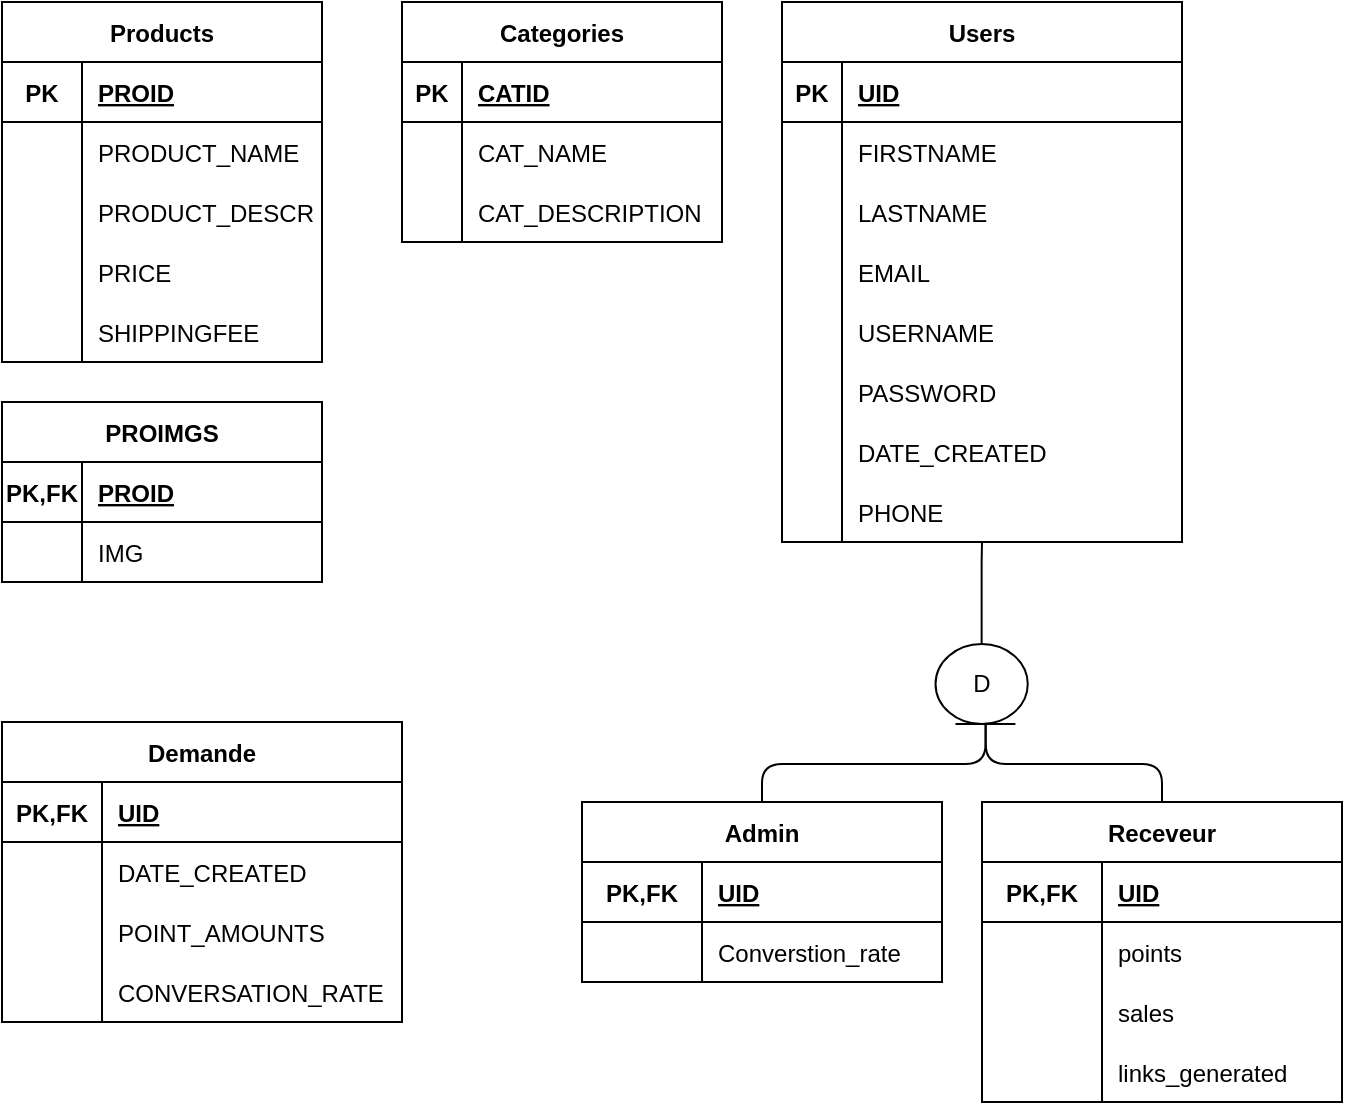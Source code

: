 <mxfile>
    <diagram id="R2lEEEUBdFMjLlhIrx00" name="Page-1">
        <mxGraphModel dx="617" dy="467" grid="1" gridSize="10" guides="0" tooltips="1" connect="0" arrows="0" fold="1" page="1" pageScale="1" pageWidth="850" pageHeight="1100" math="0" shadow="0" extFonts="Permanent Marker^https://fonts.googleapis.com/css?family=Permanent+Marker">
            <root>
                <mxCell id="0"/>
                <mxCell id="1" parent="0"/>
                <mxCell id="Aqr8JIYD2eAjcpvAQKbj-1" value="Users" style="shape=table;startSize=30;container=1;collapsible=1;childLayout=tableLayout;fixedRows=1;rowLines=0;fontStyle=1;align=center;resizeLast=1;" parent="1" vertex="1">
                    <mxGeometry x="470" y="40" width="200" height="270" as="geometry"/>
                </mxCell>
                <mxCell id="Aqr8JIYD2eAjcpvAQKbj-2" value="" style="shape=partialRectangle;collapsible=0;dropTarget=0;pointerEvents=0;fillColor=none;points=[[0,0.5],[1,0.5]];portConstraint=eastwest;top=0;left=0;right=0;bottom=1;" parent="Aqr8JIYD2eAjcpvAQKbj-1" vertex="1">
                    <mxGeometry y="30" width="200" height="30" as="geometry"/>
                </mxCell>
                <mxCell id="Aqr8JIYD2eAjcpvAQKbj-3" value="PK" style="shape=partialRectangle;overflow=hidden;connectable=0;fillColor=none;top=0;left=0;bottom=0;right=0;fontStyle=1;" parent="Aqr8JIYD2eAjcpvAQKbj-2" vertex="1">
                    <mxGeometry width="30" height="30" as="geometry">
                        <mxRectangle width="30" height="30" as="alternateBounds"/>
                    </mxGeometry>
                </mxCell>
                <mxCell id="Aqr8JIYD2eAjcpvAQKbj-4" value="UID" style="shape=partialRectangle;overflow=hidden;connectable=0;fillColor=none;top=0;left=0;bottom=0;right=0;align=left;spacingLeft=6;fontStyle=5;" parent="Aqr8JIYD2eAjcpvAQKbj-2" vertex="1">
                    <mxGeometry x="30" width="170" height="30" as="geometry">
                        <mxRectangle width="170" height="30" as="alternateBounds"/>
                    </mxGeometry>
                </mxCell>
                <mxCell id="Aqr8JIYD2eAjcpvAQKbj-8" value="" style="shape=partialRectangle;collapsible=0;dropTarget=0;pointerEvents=0;fillColor=none;points=[[0,0.5],[1,0.5]];portConstraint=eastwest;top=0;left=0;right=0;bottom=0;" parent="Aqr8JIYD2eAjcpvAQKbj-1" vertex="1">
                    <mxGeometry y="60" width="200" height="30" as="geometry"/>
                </mxCell>
                <mxCell id="Aqr8JIYD2eAjcpvAQKbj-9" value="" style="shape=partialRectangle;overflow=hidden;connectable=0;fillColor=none;top=0;left=0;bottom=0;right=0;" parent="Aqr8JIYD2eAjcpvAQKbj-8" vertex="1">
                    <mxGeometry width="30" height="30" as="geometry">
                        <mxRectangle width="30" height="30" as="alternateBounds"/>
                    </mxGeometry>
                </mxCell>
                <mxCell id="Aqr8JIYD2eAjcpvAQKbj-10" value="FIRSTNAME" style="shape=partialRectangle;overflow=hidden;connectable=0;fillColor=none;top=0;left=0;bottom=0;right=0;align=left;spacingLeft=6;" parent="Aqr8JIYD2eAjcpvAQKbj-8" vertex="1">
                    <mxGeometry x="30" width="170" height="30" as="geometry">
                        <mxRectangle width="170" height="30" as="alternateBounds"/>
                    </mxGeometry>
                </mxCell>
                <mxCell id="Aqr8JIYD2eAjcpvAQKbj-24" value="" style="shape=partialRectangle;collapsible=0;dropTarget=0;pointerEvents=0;fillColor=none;top=0;left=0;bottom=0;right=0;points=[[0,0.5],[1,0.5]];portConstraint=eastwest;" parent="Aqr8JIYD2eAjcpvAQKbj-1" vertex="1">
                    <mxGeometry y="90" width="200" height="30" as="geometry"/>
                </mxCell>
                <mxCell id="Aqr8JIYD2eAjcpvAQKbj-25" value="" style="shape=partialRectangle;connectable=0;fillColor=none;top=0;left=0;bottom=0;right=0;editable=1;overflow=hidden;" parent="Aqr8JIYD2eAjcpvAQKbj-24" vertex="1">
                    <mxGeometry width="30" height="30" as="geometry">
                        <mxRectangle width="30" height="30" as="alternateBounds"/>
                    </mxGeometry>
                </mxCell>
                <mxCell id="Aqr8JIYD2eAjcpvAQKbj-26" value="LASTNAME" style="shape=partialRectangle;connectable=0;fillColor=none;top=0;left=0;bottom=0;right=0;align=left;spacingLeft=6;overflow=hidden;" parent="Aqr8JIYD2eAjcpvAQKbj-24" vertex="1">
                    <mxGeometry x="30" width="170" height="30" as="geometry">
                        <mxRectangle width="170" height="30" as="alternateBounds"/>
                    </mxGeometry>
                </mxCell>
                <mxCell id="Aqr8JIYD2eAjcpvAQKbj-28" value="" style="shape=partialRectangle;collapsible=0;dropTarget=0;pointerEvents=0;fillColor=none;top=0;left=0;bottom=0;right=0;points=[[0,0.5],[1,0.5]];portConstraint=eastwest;" parent="Aqr8JIYD2eAjcpvAQKbj-1" vertex="1">
                    <mxGeometry y="120" width="200" height="30" as="geometry"/>
                </mxCell>
                <mxCell id="Aqr8JIYD2eAjcpvAQKbj-29" value="" style="shape=partialRectangle;connectable=0;fillColor=none;top=0;left=0;bottom=0;right=0;editable=1;overflow=hidden;" parent="Aqr8JIYD2eAjcpvAQKbj-28" vertex="1">
                    <mxGeometry width="30" height="30" as="geometry">
                        <mxRectangle width="30" height="30" as="alternateBounds"/>
                    </mxGeometry>
                </mxCell>
                <mxCell id="Aqr8JIYD2eAjcpvAQKbj-30" value="EMAIL" style="shape=partialRectangle;connectable=0;fillColor=none;top=0;left=0;bottom=0;right=0;align=left;spacingLeft=6;overflow=hidden;" parent="Aqr8JIYD2eAjcpvAQKbj-28" vertex="1">
                    <mxGeometry x="30" width="170" height="30" as="geometry">
                        <mxRectangle width="170" height="30" as="alternateBounds"/>
                    </mxGeometry>
                </mxCell>
                <mxCell id="Aqr8JIYD2eAjcpvAQKbj-55" value="" style="shape=partialRectangle;collapsible=0;dropTarget=0;pointerEvents=0;fillColor=none;top=0;left=0;bottom=0;right=0;points=[[0,0.5],[1,0.5]];portConstraint=eastwest;" parent="Aqr8JIYD2eAjcpvAQKbj-1" vertex="1">
                    <mxGeometry y="150" width="200" height="30" as="geometry"/>
                </mxCell>
                <mxCell id="Aqr8JIYD2eAjcpvAQKbj-56" value="" style="shape=partialRectangle;connectable=0;fillColor=none;top=0;left=0;bottom=0;right=0;editable=1;overflow=hidden;" parent="Aqr8JIYD2eAjcpvAQKbj-55" vertex="1">
                    <mxGeometry width="30" height="30" as="geometry">
                        <mxRectangle width="30" height="30" as="alternateBounds"/>
                    </mxGeometry>
                </mxCell>
                <mxCell id="Aqr8JIYD2eAjcpvAQKbj-57" value="USERNAME" style="shape=partialRectangle;connectable=0;fillColor=none;top=0;left=0;bottom=0;right=0;align=left;spacingLeft=6;overflow=hidden;" parent="Aqr8JIYD2eAjcpvAQKbj-55" vertex="1">
                    <mxGeometry x="30" width="170" height="30" as="geometry">
                        <mxRectangle width="170" height="30" as="alternateBounds"/>
                    </mxGeometry>
                </mxCell>
                <mxCell id="Aqr8JIYD2eAjcpvAQKbj-73" value="" style="shape=partialRectangle;collapsible=0;dropTarget=0;pointerEvents=0;fillColor=none;top=0;left=0;bottom=0;right=0;points=[[0,0.5],[1,0.5]];portConstraint=eastwest;" parent="Aqr8JIYD2eAjcpvAQKbj-1" vertex="1">
                    <mxGeometry y="180" width="200" height="30" as="geometry"/>
                </mxCell>
                <mxCell id="Aqr8JIYD2eAjcpvAQKbj-74" value="" style="shape=partialRectangle;connectable=0;fillColor=none;top=0;left=0;bottom=0;right=0;editable=1;overflow=hidden;" parent="Aqr8JIYD2eAjcpvAQKbj-73" vertex="1">
                    <mxGeometry width="30" height="30" as="geometry">
                        <mxRectangle width="30" height="30" as="alternateBounds"/>
                    </mxGeometry>
                </mxCell>
                <mxCell id="Aqr8JIYD2eAjcpvAQKbj-75" value="PASSWORD" style="shape=partialRectangle;connectable=0;fillColor=none;top=0;left=0;bottom=0;right=0;align=left;spacingLeft=6;overflow=hidden;" parent="Aqr8JIYD2eAjcpvAQKbj-73" vertex="1">
                    <mxGeometry x="30" width="170" height="30" as="geometry">
                        <mxRectangle width="170" height="30" as="alternateBounds"/>
                    </mxGeometry>
                </mxCell>
                <mxCell id="5" value="" style="shape=partialRectangle;collapsible=0;dropTarget=0;pointerEvents=0;fillColor=none;top=0;left=0;bottom=0;right=0;points=[[0,0.5],[1,0.5]];portConstraint=eastwest;" parent="Aqr8JIYD2eAjcpvAQKbj-1" vertex="1">
                    <mxGeometry y="210" width="200" height="30" as="geometry"/>
                </mxCell>
                <mxCell id="6" value="" style="shape=partialRectangle;connectable=0;fillColor=none;top=0;left=0;bottom=0;right=0;editable=1;overflow=hidden;" parent="5" vertex="1">
                    <mxGeometry width="30" height="30" as="geometry">
                        <mxRectangle width="30" height="30" as="alternateBounds"/>
                    </mxGeometry>
                </mxCell>
                <mxCell id="7" value="DATE_CREATED" style="shape=partialRectangle;connectable=0;fillColor=none;top=0;left=0;bottom=0;right=0;align=left;spacingLeft=6;overflow=hidden;" parent="5" vertex="1">
                    <mxGeometry x="30" width="170" height="30" as="geometry">
                        <mxRectangle width="170" height="30" as="alternateBounds"/>
                    </mxGeometry>
                </mxCell>
                <mxCell id="30" value="" style="shape=partialRectangle;collapsible=0;dropTarget=0;pointerEvents=0;fillColor=none;top=0;left=0;bottom=0;right=0;points=[[0,0.5],[1,0.5]];portConstraint=eastwest;" parent="Aqr8JIYD2eAjcpvAQKbj-1" vertex="1">
                    <mxGeometry y="240" width="200" height="30" as="geometry"/>
                </mxCell>
                <mxCell id="31" value="" style="shape=partialRectangle;connectable=0;fillColor=none;top=0;left=0;bottom=0;right=0;editable=1;overflow=hidden;" parent="30" vertex="1">
                    <mxGeometry width="30" height="30" as="geometry">
                        <mxRectangle width="30" height="30" as="alternateBounds"/>
                    </mxGeometry>
                </mxCell>
                <mxCell id="32" value="PHONE" style="shape=partialRectangle;connectable=0;fillColor=none;top=0;left=0;bottom=0;right=0;align=left;spacingLeft=6;overflow=hidden;" parent="30" vertex="1">
                    <mxGeometry x="30" width="170" height="30" as="geometry">
                        <mxRectangle width="170" height="30" as="alternateBounds"/>
                    </mxGeometry>
                </mxCell>
                <mxCell id="Aqr8JIYD2eAjcpvAQKbj-993" style="edgeStyle=elbowEdgeStyle;rounded=0;orthogonalLoop=1;jettySize=auto;html=1;exitX=0.5;exitY=0;exitDx=0;exitDy=0;startArrow=none;startFill=0;endArrow=none;endFill=0;elbow=vertical;entryX=0.5;entryY=1;entryDx=0;entryDy=0;" parent="1" source="Aqr8JIYD2eAjcpvAQKbj-994" target="Aqr8JIYD2eAjcpvAQKbj-1" edge="1">
                    <mxGeometry relative="1" as="geometry">
                        <mxPoint x="804.09" y="430" as="targetPoint"/>
                        <Array as="points">
                            <mxPoint x="569" y="320"/>
                        </Array>
                    </mxGeometry>
                </mxCell>
                <mxCell id="Aqr8JIYD2eAjcpvAQKbj-994" value="D" style="ellipse;whiteSpace=wrap;html=1;" parent="1" vertex="1">
                    <mxGeometry x="546.77" y="361" width="46.1" height="40" as="geometry"/>
                </mxCell>
                <mxCell id="Aqr8JIYD2eAjcpvAQKbj-1015" value="Admin" style="shape=table;startSize=30;container=1;collapsible=1;childLayout=tableLayout;fixedRows=1;rowLines=0;fontStyle=1;align=center;resizeLast=1;" parent="1" vertex="1">
                    <mxGeometry x="370" y="440" width="180" height="90" as="geometry"/>
                </mxCell>
                <mxCell id="Aqr8JIYD2eAjcpvAQKbj-1019" value="" style="shape=partialRectangle;collapsible=0;dropTarget=0;pointerEvents=0;fillColor=none;top=0;left=0;bottom=1;right=0;points=[[0,0.5],[1,0.5]];portConstraint=eastwest;" parent="Aqr8JIYD2eAjcpvAQKbj-1015" vertex="1">
                    <mxGeometry y="30" width="180" height="30" as="geometry"/>
                </mxCell>
                <mxCell id="Aqr8JIYD2eAjcpvAQKbj-1020" value="PK,FK" style="shape=partialRectangle;connectable=0;fillColor=none;top=0;left=0;bottom=0;right=0;fontStyle=1;overflow=hidden;" parent="Aqr8JIYD2eAjcpvAQKbj-1019" vertex="1">
                    <mxGeometry width="60" height="30" as="geometry">
                        <mxRectangle width="60" height="30" as="alternateBounds"/>
                    </mxGeometry>
                </mxCell>
                <mxCell id="Aqr8JIYD2eAjcpvAQKbj-1021" value="UID" style="shape=partialRectangle;connectable=0;fillColor=none;top=0;left=0;bottom=0;right=0;align=left;spacingLeft=6;fontStyle=5;overflow=hidden;" parent="Aqr8JIYD2eAjcpvAQKbj-1019" vertex="1">
                    <mxGeometry x="60" width="120" height="30" as="geometry">
                        <mxRectangle width="120" height="30" as="alternateBounds"/>
                    </mxGeometry>
                </mxCell>
                <mxCell id="33" value="" style="shape=partialRectangle;collapsible=0;dropTarget=0;pointerEvents=0;fillColor=none;top=0;left=0;bottom=0;right=0;points=[[0,0.5],[1,0.5]];portConstraint=eastwest;" parent="Aqr8JIYD2eAjcpvAQKbj-1015" vertex="1">
                    <mxGeometry y="60" width="180" height="30" as="geometry"/>
                </mxCell>
                <mxCell id="34" value="" style="shape=partialRectangle;connectable=0;fillColor=none;top=0;left=0;bottom=0;right=0;editable=1;overflow=hidden;" parent="33" vertex="1">
                    <mxGeometry width="60" height="30" as="geometry">
                        <mxRectangle width="60" height="30" as="alternateBounds"/>
                    </mxGeometry>
                </mxCell>
                <mxCell id="35" value="Converstion_rate" style="shape=partialRectangle;connectable=0;fillColor=none;top=0;left=0;bottom=0;right=0;align=left;spacingLeft=6;overflow=hidden;" parent="33" vertex="1">
                    <mxGeometry x="60" width="120" height="30" as="geometry">
                        <mxRectangle width="120" height="30" as="alternateBounds"/>
                    </mxGeometry>
                </mxCell>
                <mxCell id="Aqr8JIYD2eAjcpvAQKbj-1028" value="Receveur" style="shape=table;startSize=30;container=1;collapsible=1;childLayout=tableLayout;fixedRows=1;rowLines=0;fontStyle=1;align=center;resizeLast=1;" parent="1" vertex="1">
                    <mxGeometry x="570" y="440" width="180" height="150" as="geometry"/>
                </mxCell>
                <mxCell id="Aqr8JIYD2eAjcpvAQKbj-1029" value="" style="shape=partialRectangle;collapsible=0;dropTarget=0;pointerEvents=0;fillColor=none;top=0;left=0;bottom=1;right=0;points=[[0,0.5],[1,0.5]];portConstraint=eastwest;" parent="Aqr8JIYD2eAjcpvAQKbj-1028" vertex="1">
                    <mxGeometry y="30" width="180" height="30" as="geometry"/>
                </mxCell>
                <mxCell id="Aqr8JIYD2eAjcpvAQKbj-1030" value="PK,FK" style="shape=partialRectangle;connectable=0;fillColor=none;top=0;left=0;bottom=0;right=0;fontStyle=1;overflow=hidden;" parent="Aqr8JIYD2eAjcpvAQKbj-1029" vertex="1">
                    <mxGeometry width="60" height="30" as="geometry">
                        <mxRectangle width="60" height="30" as="alternateBounds"/>
                    </mxGeometry>
                </mxCell>
                <mxCell id="Aqr8JIYD2eAjcpvAQKbj-1031" value="UID" style="shape=partialRectangle;connectable=0;fillColor=none;top=0;left=0;bottom=0;right=0;align=left;spacingLeft=6;fontStyle=5;overflow=hidden;" parent="Aqr8JIYD2eAjcpvAQKbj-1029" vertex="1">
                    <mxGeometry x="60" width="120" height="30" as="geometry">
                        <mxRectangle width="120" height="30" as="alternateBounds"/>
                    </mxGeometry>
                </mxCell>
                <mxCell id="Aqr8JIYD2eAjcpvAQKbj-1032" value="" style="shape=partialRectangle;collapsible=0;dropTarget=0;pointerEvents=0;fillColor=none;top=0;left=0;bottom=0;right=0;points=[[0,0.5],[1,0.5]];portConstraint=eastwest;" parent="Aqr8JIYD2eAjcpvAQKbj-1028" vertex="1">
                    <mxGeometry y="60" width="180" height="30" as="geometry"/>
                </mxCell>
                <mxCell id="Aqr8JIYD2eAjcpvAQKbj-1033" value="" style="shape=partialRectangle;connectable=0;fillColor=none;top=0;left=0;bottom=0;right=0;editable=1;overflow=hidden;" parent="Aqr8JIYD2eAjcpvAQKbj-1032" vertex="1">
                    <mxGeometry width="60" height="30" as="geometry">
                        <mxRectangle width="60" height="30" as="alternateBounds"/>
                    </mxGeometry>
                </mxCell>
                <mxCell id="Aqr8JIYD2eAjcpvAQKbj-1034" value="points" style="shape=partialRectangle;connectable=0;fillColor=none;top=0;left=0;bottom=0;right=0;align=left;spacingLeft=6;overflow=hidden;" parent="Aqr8JIYD2eAjcpvAQKbj-1032" vertex="1">
                    <mxGeometry x="60" width="120" height="30" as="geometry">
                        <mxRectangle width="120" height="30" as="alternateBounds"/>
                    </mxGeometry>
                </mxCell>
                <mxCell id="Aqr8JIYD2eAjcpvAQKbj-1035" value="" style="shape=partialRectangle;collapsible=0;dropTarget=0;pointerEvents=0;fillColor=none;top=0;left=0;bottom=0;right=0;points=[[0,0.5],[1,0.5]];portConstraint=eastwest;" parent="Aqr8JIYD2eAjcpvAQKbj-1028" vertex="1">
                    <mxGeometry y="90" width="180" height="30" as="geometry"/>
                </mxCell>
                <mxCell id="Aqr8JIYD2eAjcpvAQKbj-1036" value="" style="shape=partialRectangle;connectable=0;fillColor=none;top=0;left=0;bottom=0;right=0;editable=1;overflow=hidden;" parent="Aqr8JIYD2eAjcpvAQKbj-1035" vertex="1">
                    <mxGeometry width="60" height="30" as="geometry">
                        <mxRectangle width="60" height="30" as="alternateBounds"/>
                    </mxGeometry>
                </mxCell>
                <mxCell id="Aqr8JIYD2eAjcpvAQKbj-1037" value="sales" style="shape=partialRectangle;connectable=0;fillColor=none;top=0;left=0;bottom=0;right=0;align=left;spacingLeft=6;overflow=hidden;" parent="Aqr8JIYD2eAjcpvAQKbj-1035" vertex="1">
                    <mxGeometry x="60" width="120" height="30" as="geometry">
                        <mxRectangle width="120" height="30" as="alternateBounds"/>
                    </mxGeometry>
                </mxCell>
                <mxCell id="spm9dKtl8JhdeRcl9daC-2" value="" style="shape=partialRectangle;collapsible=0;dropTarget=0;pointerEvents=0;fillColor=none;top=0;left=0;bottom=0;right=0;points=[[0,0.5],[1,0.5]];portConstraint=eastwest;" parent="Aqr8JIYD2eAjcpvAQKbj-1028" vertex="1">
                    <mxGeometry y="120" width="180" height="30" as="geometry"/>
                </mxCell>
                <mxCell id="spm9dKtl8JhdeRcl9daC-3" value="" style="shape=partialRectangle;connectable=0;fillColor=none;top=0;left=0;bottom=0;right=0;editable=1;overflow=hidden;" parent="spm9dKtl8JhdeRcl9daC-2" vertex="1">
                    <mxGeometry width="60" height="30" as="geometry">
                        <mxRectangle width="60" height="30" as="alternateBounds"/>
                    </mxGeometry>
                </mxCell>
                <mxCell id="spm9dKtl8JhdeRcl9daC-4" value="links_generated" style="shape=partialRectangle;connectable=0;fillColor=none;top=0;left=0;bottom=0;right=0;align=left;spacingLeft=6;overflow=hidden;" parent="spm9dKtl8JhdeRcl9daC-2" vertex="1">
                    <mxGeometry x="60" width="120" height="30" as="geometry">
                        <mxRectangle width="120" height="30" as="alternateBounds"/>
                    </mxGeometry>
                </mxCell>
                <mxCell id="spm9dKtl8JhdeRcl9daC-1" value="" style="group;" parent="1" vertex="1" connectable="0">
                    <mxGeometry x="512.73" y="401" width="130" height="54" as="geometry"/>
                </mxCell>
                <mxCell id="Aqr8JIYD2eAjcpvAQKbj-989" value="" style="endArrow=none;html=1;" parent="spm9dKtl8JhdeRcl9daC-1" edge="1">
                    <mxGeometry x="44" y="-30" width="50" height="50" as="geometry">
                        <mxPoint x="44" as="sourcePoint"/>
                        <mxPoint x="74" as="targetPoint"/>
                    </mxGeometry>
                </mxCell>
                <mxCell id="Aqr8JIYD2eAjcpvAQKbj-990" value="" style="group;" parent="spm9dKtl8JhdeRcl9daC-1" vertex="1" connectable="0">
                    <mxGeometry y="24" width="130" height="30" as="geometry"/>
                </mxCell>
                <mxCell id="Aqr8JIYD2eAjcpvAQKbj-991" value="" style="edgeStyle=elbowEdgeStyle;endArrow=none;html=1;fontSize=12;elbow=vertical;exitX=0.5;exitY=0;exitDx=0;exitDy=0;" parent="Aqr8JIYD2eAjcpvAQKbj-990" source="Aqr8JIYD2eAjcpvAQKbj-1015" edge="1">
                    <mxGeometry width="50" height="100" relative="1" as="geometry">
                        <mxPoint x="-82.73" y="36" as="sourcePoint"/>
                        <mxPoint x="59.091" y="-24" as="targetPoint"/>
                        <Array as="points">
                            <mxPoint x="-13" y="-4"/>
                        </Array>
                    </mxGeometry>
                </mxCell>
                <mxCell id="Aqr8JIYD2eAjcpvAQKbj-992" value="" style="edgeStyle=elbowEdgeStyle;endArrow=none;html=1;fontSize=12;elbow=vertical;exitX=0.5;exitY=0;exitDx=0;exitDy=0;" parent="Aqr8JIYD2eAjcpvAQKbj-990" source="Aqr8JIYD2eAjcpvAQKbj-1028" edge="1">
                    <mxGeometry width="50" height="100" relative="1" as="geometry">
                        <mxPoint x="194" y="36" as="sourcePoint"/>
                        <mxPoint x="59.091" y="-24" as="targetPoint"/>
                        <Array as="points">
                            <mxPoint x="117" y="-4"/>
                            <mxPoint x="130"/>
                        </Array>
                    </mxGeometry>
                </mxCell>
                <mxCell id="ILtqr50zk0q14bzFOG1K-112" value="Products" style="shape=table;startSize=30;container=1;collapsible=1;childLayout=tableLayout;fixedRows=1;rowLines=0;fontStyle=1;align=center;resizeLast=1;rounded=0;" parent="1" vertex="1">
                    <mxGeometry x="80" y="40" width="160" height="180" as="geometry">
                        <mxRectangle x="-720" y="80" width="60" height="30" as="alternateBounds"/>
                    </mxGeometry>
                </mxCell>
                <mxCell id="ILtqr50zk0q14bzFOG1K-113" value="" style="shape=tableRow;horizontal=0;startSize=0;swimlaneHead=0;swimlaneBody=0;fillColor=none;collapsible=0;dropTarget=0;points=[[0,0.5],[1,0.5]];portConstraint=eastwest;top=0;left=0;right=0;bottom=1;rounded=0;" parent="ILtqr50zk0q14bzFOG1K-112" vertex="1">
                    <mxGeometry y="30" width="160" height="30" as="geometry"/>
                </mxCell>
                <mxCell id="ILtqr50zk0q14bzFOG1K-114" value="PK" style="shape=partialRectangle;connectable=0;fillColor=none;top=0;left=0;bottom=0;right=0;fontStyle=1;overflow=hidden;rounded=0;" parent="ILtqr50zk0q14bzFOG1K-113" vertex="1">
                    <mxGeometry width="40" height="30" as="geometry">
                        <mxRectangle width="40" height="30" as="alternateBounds"/>
                    </mxGeometry>
                </mxCell>
                <mxCell id="ILtqr50zk0q14bzFOG1K-115" value="PROID" style="shape=partialRectangle;connectable=0;fillColor=none;top=0;left=0;bottom=0;right=0;align=left;spacingLeft=6;fontStyle=5;overflow=hidden;rounded=0;" parent="ILtqr50zk0q14bzFOG1K-113" vertex="1">
                    <mxGeometry x="40" width="120" height="30" as="geometry">
                        <mxRectangle width="120" height="30" as="alternateBounds"/>
                    </mxGeometry>
                </mxCell>
                <mxCell id="ILtqr50zk0q14bzFOG1K-116" value="" style="shape=tableRow;horizontal=0;startSize=0;swimlaneHead=0;swimlaneBody=0;fillColor=none;collapsible=0;dropTarget=0;points=[[0,0.5],[1,0.5]];portConstraint=eastwest;top=0;left=0;right=0;bottom=0;rounded=0;" parent="ILtqr50zk0q14bzFOG1K-112" vertex="1">
                    <mxGeometry y="60" width="160" height="30" as="geometry"/>
                </mxCell>
                <mxCell id="ILtqr50zk0q14bzFOG1K-117" value="" style="shape=partialRectangle;connectable=0;fillColor=none;top=0;left=0;bottom=0;right=0;editable=1;overflow=hidden;rounded=0;" parent="ILtqr50zk0q14bzFOG1K-116" vertex="1">
                    <mxGeometry width="40" height="30" as="geometry">
                        <mxRectangle width="40" height="30" as="alternateBounds"/>
                    </mxGeometry>
                </mxCell>
                <mxCell id="ILtqr50zk0q14bzFOG1K-118" value="PRODUCT_NAME" style="shape=partialRectangle;connectable=0;fillColor=none;top=0;left=0;bottom=0;right=0;align=left;spacingLeft=6;overflow=hidden;rounded=0;" parent="ILtqr50zk0q14bzFOG1K-116" vertex="1">
                    <mxGeometry x="40" width="120" height="30" as="geometry">
                        <mxRectangle width="120" height="30" as="alternateBounds"/>
                    </mxGeometry>
                </mxCell>
                <mxCell id="ILtqr50zk0q14bzFOG1K-119" value="" style="shape=tableRow;horizontal=0;startSize=0;swimlaneHead=0;swimlaneBody=0;fillColor=none;collapsible=0;dropTarget=0;points=[[0,0.5],[1,0.5]];portConstraint=eastwest;top=0;left=0;right=0;bottom=0;rounded=0;" parent="ILtqr50zk0q14bzFOG1K-112" vertex="1">
                    <mxGeometry y="90" width="160" height="30" as="geometry"/>
                </mxCell>
                <mxCell id="ILtqr50zk0q14bzFOG1K-120" value="" style="shape=partialRectangle;connectable=0;fillColor=none;top=0;left=0;bottom=0;right=0;editable=1;overflow=hidden;rounded=0;" parent="ILtqr50zk0q14bzFOG1K-119" vertex="1">
                    <mxGeometry width="40" height="30" as="geometry">
                        <mxRectangle width="40" height="30" as="alternateBounds"/>
                    </mxGeometry>
                </mxCell>
                <mxCell id="ILtqr50zk0q14bzFOG1K-121" value="PRODUCT_DESCR" style="shape=partialRectangle;connectable=0;fillColor=none;top=0;left=0;bottom=0;right=0;align=left;spacingLeft=6;overflow=hidden;rounded=0;" parent="ILtqr50zk0q14bzFOG1K-119" vertex="1">
                    <mxGeometry x="40" width="120" height="30" as="geometry">
                        <mxRectangle width="120" height="30" as="alternateBounds"/>
                    </mxGeometry>
                </mxCell>
                <mxCell id="zFXKamVXiRtLAmH54Q15-1" value="" style="shape=tableRow;horizontal=0;startSize=0;swimlaneHead=0;swimlaneBody=0;fillColor=none;collapsible=0;dropTarget=0;points=[[0,0.5],[1,0.5]];portConstraint=eastwest;top=0;left=0;right=0;bottom=0;rounded=0;" parent="ILtqr50zk0q14bzFOG1K-112" vertex="1">
                    <mxGeometry y="120" width="160" height="30" as="geometry"/>
                </mxCell>
                <mxCell id="zFXKamVXiRtLAmH54Q15-2" value="" style="shape=partialRectangle;connectable=0;fillColor=none;top=0;left=0;bottom=0;right=0;editable=1;overflow=hidden;rounded=0;" parent="zFXKamVXiRtLAmH54Q15-1" vertex="1">
                    <mxGeometry width="40" height="30" as="geometry">
                        <mxRectangle width="40" height="30" as="alternateBounds"/>
                    </mxGeometry>
                </mxCell>
                <mxCell id="zFXKamVXiRtLAmH54Q15-3" value="PRICE" style="shape=partialRectangle;connectable=0;fillColor=none;top=0;left=0;bottom=0;right=0;align=left;spacingLeft=6;overflow=hidden;rounded=0;" parent="zFXKamVXiRtLAmH54Q15-1" vertex="1">
                    <mxGeometry x="40" width="120" height="30" as="geometry">
                        <mxRectangle width="120" height="30" as="alternateBounds"/>
                    </mxGeometry>
                </mxCell>
                <mxCell id="36" value="" style="shape=partialRectangle;collapsible=0;dropTarget=0;pointerEvents=0;fillColor=none;top=0;left=0;bottom=0;right=0;points=[[0,0.5],[1,0.5]];portConstraint=eastwest;" vertex="1" parent="ILtqr50zk0q14bzFOG1K-112">
                    <mxGeometry y="150" width="160" height="30" as="geometry"/>
                </mxCell>
                <mxCell id="37" value="" style="shape=partialRectangle;connectable=0;fillColor=none;top=0;left=0;bottom=0;right=0;editable=1;overflow=hidden;" vertex="1" parent="36">
                    <mxGeometry width="40" height="30" as="geometry">
                        <mxRectangle width="40" height="30" as="alternateBounds"/>
                    </mxGeometry>
                </mxCell>
                <mxCell id="38" value="SHIPPINGFEE" style="shape=partialRectangle;connectable=0;fillColor=none;top=0;left=0;bottom=0;right=0;align=left;spacingLeft=6;overflow=hidden;" vertex="1" parent="36">
                    <mxGeometry x="40" width="120" height="30" as="geometry">
                        <mxRectangle width="120" height="30" as="alternateBounds"/>
                    </mxGeometry>
                </mxCell>
                <mxCell id="ILtqr50zk0q14bzFOG1K-125" value="Categories" style="shape=table;startSize=30;container=1;collapsible=1;childLayout=tableLayout;fixedRows=1;rowLines=0;fontStyle=1;align=center;resizeLast=1;rounded=0;" parent="1" vertex="1">
                    <mxGeometry x="280" y="40" width="160" height="120" as="geometry"/>
                </mxCell>
                <mxCell id="ILtqr50zk0q14bzFOG1K-126" value="" style="shape=tableRow;horizontal=0;startSize=0;swimlaneHead=0;swimlaneBody=0;fillColor=none;collapsible=0;dropTarget=0;points=[[0,0.5],[1,0.5]];portConstraint=eastwest;top=0;left=0;right=0;bottom=1;rounded=0;" parent="ILtqr50zk0q14bzFOG1K-125" vertex="1">
                    <mxGeometry y="30" width="160" height="30" as="geometry"/>
                </mxCell>
                <mxCell id="ILtqr50zk0q14bzFOG1K-127" value="PK" style="shape=partialRectangle;connectable=0;fillColor=none;top=0;left=0;bottom=0;right=0;fontStyle=1;overflow=hidden;rounded=0;" parent="ILtqr50zk0q14bzFOG1K-126" vertex="1">
                    <mxGeometry width="30" height="30" as="geometry">
                        <mxRectangle width="30" height="30" as="alternateBounds"/>
                    </mxGeometry>
                </mxCell>
                <mxCell id="ILtqr50zk0q14bzFOG1K-128" value="CATID" style="shape=partialRectangle;connectable=0;fillColor=none;top=0;left=0;bottom=0;right=0;align=left;spacingLeft=6;fontStyle=5;overflow=hidden;rounded=0;" parent="ILtqr50zk0q14bzFOG1K-126" vertex="1">
                    <mxGeometry x="30" width="130" height="30" as="geometry">
                        <mxRectangle width="130" height="30" as="alternateBounds"/>
                    </mxGeometry>
                </mxCell>
                <mxCell id="ILtqr50zk0q14bzFOG1K-129" value="" style="shape=tableRow;horizontal=0;startSize=0;swimlaneHead=0;swimlaneBody=0;fillColor=none;collapsible=0;dropTarget=0;points=[[0,0.5],[1,0.5]];portConstraint=eastwest;top=0;left=0;right=0;bottom=0;rounded=0;" parent="ILtqr50zk0q14bzFOG1K-125" vertex="1">
                    <mxGeometry y="60" width="160" height="30" as="geometry"/>
                </mxCell>
                <mxCell id="ILtqr50zk0q14bzFOG1K-130" value="" style="shape=partialRectangle;connectable=0;fillColor=none;top=0;left=0;bottom=0;right=0;editable=1;overflow=hidden;rounded=0;" parent="ILtqr50zk0q14bzFOG1K-129" vertex="1">
                    <mxGeometry width="30" height="30" as="geometry">
                        <mxRectangle width="30" height="30" as="alternateBounds"/>
                    </mxGeometry>
                </mxCell>
                <mxCell id="ILtqr50zk0q14bzFOG1K-131" value="CAT_NAME" style="shape=partialRectangle;connectable=0;fillColor=none;top=0;left=0;bottom=0;right=0;align=left;spacingLeft=6;overflow=hidden;rounded=0;" parent="ILtqr50zk0q14bzFOG1K-129" vertex="1">
                    <mxGeometry x="30" width="130" height="30" as="geometry">
                        <mxRectangle width="130" height="30" as="alternateBounds"/>
                    </mxGeometry>
                </mxCell>
                <mxCell id="ILtqr50zk0q14bzFOG1K-132" value="" style="shape=tableRow;horizontal=0;startSize=0;swimlaneHead=0;swimlaneBody=0;fillColor=none;collapsible=0;dropTarget=0;points=[[0,0.5],[1,0.5]];portConstraint=eastwest;top=0;left=0;right=0;bottom=0;rounded=0;" parent="ILtqr50zk0q14bzFOG1K-125" vertex="1">
                    <mxGeometry y="90" width="160" height="30" as="geometry"/>
                </mxCell>
                <mxCell id="ILtqr50zk0q14bzFOG1K-133" value="" style="shape=partialRectangle;connectable=0;fillColor=none;top=0;left=0;bottom=0;right=0;editable=1;overflow=hidden;rounded=0;" parent="ILtqr50zk0q14bzFOG1K-132" vertex="1">
                    <mxGeometry width="30" height="30" as="geometry">
                        <mxRectangle width="30" height="30" as="alternateBounds"/>
                    </mxGeometry>
                </mxCell>
                <mxCell id="ILtqr50zk0q14bzFOG1K-134" value="CAT_DESCRIPTION" style="shape=partialRectangle;connectable=0;fillColor=none;top=0;left=0;bottom=0;right=0;align=left;spacingLeft=6;overflow=hidden;rounded=0;" parent="ILtqr50zk0q14bzFOG1K-132" vertex="1">
                    <mxGeometry x="30" width="130" height="30" as="geometry">
                        <mxRectangle width="130" height="30" as="alternateBounds"/>
                    </mxGeometry>
                </mxCell>
                <mxCell id="zFXKamVXiRtLAmH54Q15-4" value="PROIMGS" style="shape=table;startSize=30;container=1;collapsible=1;childLayout=tableLayout;fixedRows=1;rowLines=0;fontStyle=1;align=center;resizeLast=1;rounded=0;" parent="1" vertex="1">
                    <mxGeometry x="80" y="240" width="160" height="90" as="geometry">
                        <mxRectangle x="-720" y="80" width="60" height="30" as="alternateBounds"/>
                    </mxGeometry>
                </mxCell>
                <mxCell id="zFXKamVXiRtLAmH54Q15-5" value="" style="shape=tableRow;horizontal=0;startSize=0;swimlaneHead=0;swimlaneBody=0;fillColor=none;collapsible=0;dropTarget=0;points=[[0,0.5],[1,0.5]];portConstraint=eastwest;top=0;left=0;right=0;bottom=1;rounded=0;" parent="zFXKamVXiRtLAmH54Q15-4" vertex="1">
                    <mxGeometry y="30" width="160" height="30" as="geometry"/>
                </mxCell>
                <mxCell id="zFXKamVXiRtLAmH54Q15-6" value="PK,FK" style="shape=partialRectangle;connectable=0;fillColor=none;top=0;left=0;bottom=0;right=0;fontStyle=1;overflow=hidden;rounded=0;" parent="zFXKamVXiRtLAmH54Q15-5" vertex="1">
                    <mxGeometry width="40" height="30" as="geometry">
                        <mxRectangle width="40" height="30" as="alternateBounds"/>
                    </mxGeometry>
                </mxCell>
                <mxCell id="zFXKamVXiRtLAmH54Q15-7" value="PROID" style="shape=partialRectangle;connectable=0;fillColor=none;top=0;left=0;bottom=0;right=0;align=left;spacingLeft=6;fontStyle=5;overflow=hidden;rounded=0;" parent="zFXKamVXiRtLAmH54Q15-5" vertex="1">
                    <mxGeometry x="40" width="120" height="30" as="geometry">
                        <mxRectangle width="120" height="30" as="alternateBounds"/>
                    </mxGeometry>
                </mxCell>
                <mxCell id="zFXKamVXiRtLAmH54Q15-8" value="" style="shape=tableRow;horizontal=0;startSize=0;swimlaneHead=0;swimlaneBody=0;fillColor=none;collapsible=0;dropTarget=0;points=[[0,0.5],[1,0.5]];portConstraint=eastwest;top=0;left=0;right=0;bottom=0;rounded=0;" parent="zFXKamVXiRtLAmH54Q15-4" vertex="1">
                    <mxGeometry y="60" width="160" height="30" as="geometry"/>
                </mxCell>
                <mxCell id="zFXKamVXiRtLAmH54Q15-9" value="" style="shape=partialRectangle;connectable=0;fillColor=none;top=0;left=0;bottom=0;right=0;editable=1;overflow=hidden;rounded=0;" parent="zFXKamVXiRtLAmH54Q15-8" vertex="1">
                    <mxGeometry width="40" height="30" as="geometry">
                        <mxRectangle width="40" height="30" as="alternateBounds"/>
                    </mxGeometry>
                </mxCell>
                <mxCell id="zFXKamVXiRtLAmH54Q15-10" value="IMG" style="shape=partialRectangle;connectable=0;fillColor=none;top=0;left=0;bottom=0;right=0;align=left;spacingLeft=6;overflow=hidden;rounded=0;" parent="zFXKamVXiRtLAmH54Q15-8" vertex="1">
                    <mxGeometry x="40" width="120" height="30" as="geometry">
                        <mxRectangle width="120" height="30" as="alternateBounds"/>
                    </mxGeometry>
                </mxCell>
                <mxCell id="8" value="Demande" style="shape=table;startSize=30;container=1;collapsible=1;childLayout=tableLayout;fixedRows=1;rowLines=0;fontStyle=1;align=center;resizeLast=1;" parent="1" vertex="1">
                    <mxGeometry x="80" y="400" width="200" height="150" as="geometry"/>
                </mxCell>
                <mxCell id="9" value="" style="shape=partialRectangle;collapsible=0;dropTarget=0;pointerEvents=0;fillColor=none;points=[[0,0.5],[1,0.5]];portConstraint=eastwest;top=0;left=0;right=0;bottom=1;" parent="8" vertex="1">
                    <mxGeometry y="30" width="200" height="30" as="geometry"/>
                </mxCell>
                <mxCell id="10" value="PK,FK" style="shape=partialRectangle;overflow=hidden;connectable=0;fillColor=none;top=0;left=0;bottom=0;right=0;fontStyle=1;" parent="9" vertex="1">
                    <mxGeometry width="50" height="30" as="geometry">
                        <mxRectangle width="50" height="30" as="alternateBounds"/>
                    </mxGeometry>
                </mxCell>
                <mxCell id="11" value="UID" style="shape=partialRectangle;overflow=hidden;connectable=0;fillColor=none;top=0;left=0;bottom=0;right=0;align=left;spacingLeft=6;fontStyle=5;" parent="9" vertex="1">
                    <mxGeometry x="50" width="150" height="30" as="geometry">
                        <mxRectangle width="150" height="30" as="alternateBounds"/>
                    </mxGeometry>
                </mxCell>
                <mxCell id="12" value="" style="shape=partialRectangle;collapsible=0;dropTarget=0;pointerEvents=0;fillColor=none;points=[[0,0.5],[1,0.5]];portConstraint=eastwest;top=0;left=0;right=0;bottom=0;" parent="8" vertex="1">
                    <mxGeometry y="60" width="200" height="30" as="geometry"/>
                </mxCell>
                <mxCell id="13" value="" style="shape=partialRectangle;overflow=hidden;connectable=0;fillColor=none;top=0;left=0;bottom=0;right=0;" parent="12" vertex="1">
                    <mxGeometry width="50" height="30" as="geometry">
                        <mxRectangle width="50" height="30" as="alternateBounds"/>
                    </mxGeometry>
                </mxCell>
                <mxCell id="14" value="DATE_CREATED" style="shape=partialRectangle;overflow=hidden;connectable=0;fillColor=none;top=0;left=0;bottom=0;right=0;align=left;spacingLeft=6;" parent="12" vertex="1">
                    <mxGeometry x="50" width="150" height="30" as="geometry">
                        <mxRectangle width="150" height="30" as="alternateBounds"/>
                    </mxGeometry>
                </mxCell>
                <mxCell id="15" value="" style="shape=partialRectangle;collapsible=0;dropTarget=0;pointerEvents=0;fillColor=none;top=0;left=0;bottom=0;right=0;points=[[0,0.5],[1,0.5]];portConstraint=eastwest;" parent="8" vertex="1">
                    <mxGeometry y="90" width="200" height="30" as="geometry"/>
                </mxCell>
                <mxCell id="16" value="" style="shape=partialRectangle;connectable=0;fillColor=none;top=0;left=0;bottom=0;right=0;editable=1;overflow=hidden;" parent="15" vertex="1">
                    <mxGeometry width="50" height="30" as="geometry">
                        <mxRectangle width="50" height="30" as="alternateBounds"/>
                    </mxGeometry>
                </mxCell>
                <mxCell id="17" value="POINT_AMOUNTS" style="shape=partialRectangle;connectable=0;fillColor=none;top=0;left=0;bottom=0;right=0;align=left;spacingLeft=6;overflow=hidden;" parent="15" vertex="1">
                    <mxGeometry x="50" width="150" height="30" as="geometry">
                        <mxRectangle width="150" height="30" as="alternateBounds"/>
                    </mxGeometry>
                </mxCell>
                <mxCell id="18" value="" style="shape=partialRectangle;collapsible=0;dropTarget=0;pointerEvents=0;fillColor=none;top=0;left=0;bottom=0;right=0;points=[[0,0.5],[1,0.5]];portConstraint=eastwest;" parent="8" vertex="1">
                    <mxGeometry y="120" width="200" height="30" as="geometry"/>
                </mxCell>
                <mxCell id="19" value="" style="shape=partialRectangle;connectable=0;fillColor=none;top=0;left=0;bottom=0;right=0;editable=1;overflow=hidden;" parent="18" vertex="1">
                    <mxGeometry width="50" height="30" as="geometry">
                        <mxRectangle width="50" height="30" as="alternateBounds"/>
                    </mxGeometry>
                </mxCell>
                <mxCell id="20" value="CONVERSATION_RATE" style="shape=partialRectangle;connectable=0;fillColor=none;top=0;left=0;bottom=0;right=0;align=left;spacingLeft=6;overflow=hidden;" parent="18" vertex="1">
                    <mxGeometry x="50" width="150" height="30" as="geometry">
                        <mxRectangle width="150" height="30" as="alternateBounds"/>
                    </mxGeometry>
                </mxCell>
            </root>
        </mxGraphModel>
    </diagram>
</mxfile>